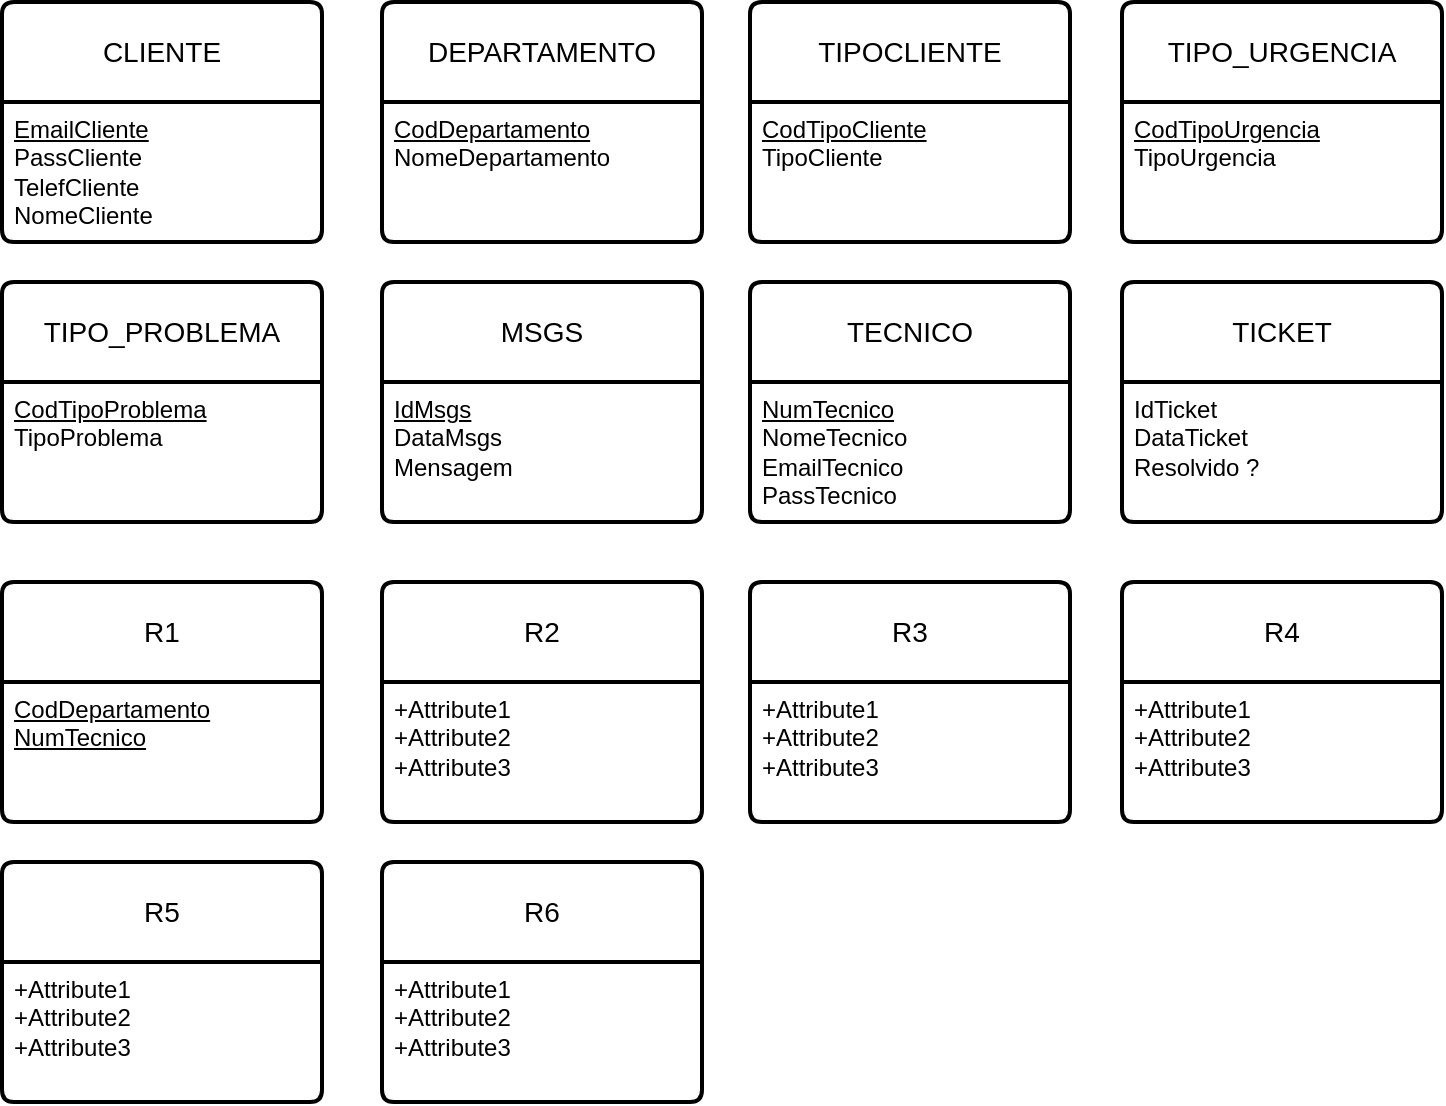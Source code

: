 <mxfile version="28.2.6">
  <diagram name="Página-1" id="vMQSSaTcYY6V1nrAZ7DE">
    <mxGraphModel dx="988" dy="629" grid="1" gridSize="10" guides="1" tooltips="1" connect="1" arrows="1" fold="1" page="1" pageScale="1" pageWidth="827" pageHeight="1169" math="0" shadow="0">
      <root>
        <mxCell id="0" />
        <mxCell id="1" parent="0" />
        <mxCell id="nOA6ALsSFVLYCcM8Q6eA-34" value="TICKET" style="swimlane;childLayout=stackLayout;horizontal=1;startSize=50;horizontalStack=0;rounded=1;fontSize=14;fontStyle=0;strokeWidth=2;resizeParent=0;resizeLast=1;shadow=0;dashed=0;align=center;arcSize=4;whiteSpace=wrap;html=1;" vertex="1" parent="1">
          <mxGeometry x="600" y="220" width="160" height="120" as="geometry" />
        </mxCell>
        <mxCell id="nOA6ALsSFVLYCcM8Q6eA-35" value="IdTicket&lt;div&gt;DataTicket&lt;/div&gt;&lt;div&gt;Resolvido ?&lt;/div&gt;" style="align=left;strokeColor=none;fillColor=none;spacingLeft=4;spacingRight=4;fontSize=12;verticalAlign=top;resizable=0;rotatable=0;part=1;html=1;whiteSpace=wrap;" vertex="1" parent="nOA6ALsSFVLYCcM8Q6eA-34">
          <mxGeometry y="50" width="160" height="70" as="geometry" />
        </mxCell>
        <mxCell id="nOA6ALsSFVLYCcM8Q6eA-36" value="TECNICO" style="swimlane;childLayout=stackLayout;horizontal=1;startSize=50;horizontalStack=0;rounded=1;fontSize=14;fontStyle=0;strokeWidth=2;resizeParent=0;resizeLast=1;shadow=0;dashed=0;align=center;arcSize=4;whiteSpace=wrap;html=1;" vertex="1" parent="1">
          <mxGeometry x="414" y="220" width="160" height="120" as="geometry" />
        </mxCell>
        <mxCell id="nOA6ALsSFVLYCcM8Q6eA-37" value="&lt;u&gt;NumTecnico&lt;/u&gt;&lt;div&gt;NomeTecnico&lt;/div&gt;&lt;div&gt;EmailTecnico&lt;/div&gt;&lt;div&gt;PassTecnico&lt;/div&gt;" style="align=left;strokeColor=none;fillColor=none;spacingLeft=4;spacingRight=4;fontSize=12;verticalAlign=top;resizable=0;rotatable=0;part=1;html=1;whiteSpace=wrap;" vertex="1" parent="nOA6ALsSFVLYCcM8Q6eA-36">
          <mxGeometry y="50" width="160" height="70" as="geometry" />
        </mxCell>
        <mxCell id="nOA6ALsSFVLYCcM8Q6eA-38" value="MSGS" style="swimlane;childLayout=stackLayout;horizontal=1;startSize=50;horizontalStack=0;rounded=1;fontSize=14;fontStyle=0;strokeWidth=2;resizeParent=0;resizeLast=1;shadow=0;dashed=0;align=center;arcSize=4;whiteSpace=wrap;html=1;" vertex="1" parent="1">
          <mxGeometry x="230" y="220" width="160" height="120" as="geometry" />
        </mxCell>
        <mxCell id="nOA6ALsSFVLYCcM8Q6eA-39" value="&lt;u&gt;IdMsgs&lt;/u&gt;&lt;div&gt;DataMsgs&lt;/div&gt;&lt;div&gt;Mensagem&lt;/div&gt;" style="align=left;strokeColor=none;fillColor=none;spacingLeft=4;spacingRight=4;fontSize=12;verticalAlign=top;resizable=0;rotatable=0;part=1;html=1;whiteSpace=wrap;" vertex="1" parent="nOA6ALsSFVLYCcM8Q6eA-38">
          <mxGeometry y="50" width="160" height="70" as="geometry" />
        </mxCell>
        <mxCell id="nOA6ALsSFVLYCcM8Q6eA-40" value="TIPO_PROBLEMA" style="swimlane;childLayout=stackLayout;horizontal=1;startSize=50;horizontalStack=0;rounded=1;fontSize=14;fontStyle=0;strokeWidth=2;resizeParent=0;resizeLast=1;shadow=0;dashed=0;align=center;arcSize=4;whiteSpace=wrap;html=1;" vertex="1" parent="1">
          <mxGeometry x="40" y="220" width="160" height="120" as="geometry" />
        </mxCell>
        <mxCell id="nOA6ALsSFVLYCcM8Q6eA-41" value="&lt;u&gt;CodTipoProblema&lt;/u&gt;&lt;div&gt;TipoProblema&lt;/div&gt;" style="align=left;strokeColor=none;fillColor=none;spacingLeft=4;spacingRight=4;fontSize=12;verticalAlign=top;resizable=0;rotatable=0;part=1;html=1;whiteSpace=wrap;" vertex="1" parent="nOA6ALsSFVLYCcM8Q6eA-40">
          <mxGeometry y="50" width="160" height="70" as="geometry" />
        </mxCell>
        <mxCell id="nOA6ALsSFVLYCcM8Q6eA-42" value="TIPO_URGENCIA" style="swimlane;childLayout=stackLayout;horizontal=1;startSize=50;horizontalStack=0;rounded=1;fontSize=14;fontStyle=0;strokeWidth=2;resizeParent=0;resizeLast=1;shadow=0;dashed=0;align=center;arcSize=4;whiteSpace=wrap;html=1;" vertex="1" parent="1">
          <mxGeometry x="600" y="80" width="160" height="120" as="geometry" />
        </mxCell>
        <mxCell id="nOA6ALsSFVLYCcM8Q6eA-43" value="&lt;u&gt;CodTipoUrgencia&lt;/u&gt;&lt;div&gt;TipoUrgencia&lt;/div&gt;" style="align=left;strokeColor=none;fillColor=none;spacingLeft=4;spacingRight=4;fontSize=12;verticalAlign=top;resizable=0;rotatable=0;part=1;html=1;whiteSpace=wrap;" vertex="1" parent="nOA6ALsSFVLYCcM8Q6eA-42">
          <mxGeometry y="50" width="160" height="70" as="geometry" />
        </mxCell>
        <mxCell id="nOA6ALsSFVLYCcM8Q6eA-44" value="TIPOCLIENTE" style="swimlane;childLayout=stackLayout;horizontal=1;startSize=50;horizontalStack=0;rounded=1;fontSize=14;fontStyle=0;strokeWidth=2;resizeParent=0;resizeLast=1;shadow=0;dashed=0;align=center;arcSize=4;whiteSpace=wrap;html=1;" vertex="1" parent="1">
          <mxGeometry x="414" y="80" width="160" height="120" as="geometry" />
        </mxCell>
        <mxCell id="nOA6ALsSFVLYCcM8Q6eA-45" value="&lt;u&gt;CodTipoCliente&lt;/u&gt;&lt;div&gt;TipoCliente&lt;/div&gt;" style="align=left;strokeColor=none;fillColor=none;spacingLeft=4;spacingRight=4;fontSize=12;verticalAlign=top;resizable=0;rotatable=0;part=1;html=1;whiteSpace=wrap;" vertex="1" parent="nOA6ALsSFVLYCcM8Q6eA-44">
          <mxGeometry y="50" width="160" height="70" as="geometry" />
        </mxCell>
        <mxCell id="nOA6ALsSFVLYCcM8Q6eA-46" value="DEPARTAMENTO" style="swimlane;childLayout=stackLayout;horizontal=1;startSize=50;horizontalStack=0;rounded=1;fontSize=14;fontStyle=0;strokeWidth=2;resizeParent=0;resizeLast=1;shadow=0;dashed=0;align=center;arcSize=4;whiteSpace=wrap;html=1;" vertex="1" parent="1">
          <mxGeometry x="230" y="80" width="160" height="120" as="geometry" />
        </mxCell>
        <mxCell id="nOA6ALsSFVLYCcM8Q6eA-47" value="&lt;u&gt;CodDepartamento&lt;/u&gt;&lt;div&gt;NomeDepartamento&lt;/div&gt;" style="align=left;strokeColor=none;fillColor=none;spacingLeft=4;spacingRight=4;fontSize=12;verticalAlign=top;resizable=0;rotatable=0;part=1;html=1;whiteSpace=wrap;" vertex="1" parent="nOA6ALsSFVLYCcM8Q6eA-46">
          <mxGeometry y="50" width="160" height="70" as="geometry" />
        </mxCell>
        <mxCell id="nOA6ALsSFVLYCcM8Q6eA-48" value="CLIENTE" style="swimlane;childLayout=stackLayout;horizontal=1;startSize=50;horizontalStack=0;rounded=1;fontSize=14;fontStyle=0;strokeWidth=2;resizeParent=0;resizeLast=1;shadow=0;dashed=0;align=center;arcSize=4;whiteSpace=wrap;html=1;" vertex="1" parent="1">
          <mxGeometry x="40" y="80" width="160" height="120" as="geometry" />
        </mxCell>
        <mxCell id="nOA6ALsSFVLYCcM8Q6eA-49" value="&lt;u&gt;EmailCliente&lt;/u&gt;&lt;div&gt;PassCliente&lt;/div&gt;&lt;div&gt;TelefCliente&lt;/div&gt;&lt;div&gt;NomeCliente&lt;br&gt;&lt;div&gt;&lt;br&gt;&lt;/div&gt;&lt;/div&gt;" style="align=left;strokeColor=none;fillColor=none;spacingLeft=4;spacingRight=4;fontSize=12;verticalAlign=top;resizable=0;rotatable=0;part=1;html=1;whiteSpace=wrap;" vertex="1" parent="nOA6ALsSFVLYCcM8Q6eA-48">
          <mxGeometry y="50" width="160" height="70" as="geometry" />
        </mxCell>
        <mxCell id="nOA6ALsSFVLYCcM8Q6eA-50" value="R3" style="swimlane;childLayout=stackLayout;horizontal=1;startSize=50;horizontalStack=0;rounded=1;fontSize=14;fontStyle=0;strokeWidth=2;resizeParent=0;resizeLast=1;shadow=0;dashed=0;align=center;arcSize=4;whiteSpace=wrap;html=1;" vertex="1" parent="1">
          <mxGeometry x="414" y="370" width="160" height="120" as="geometry" />
        </mxCell>
        <mxCell id="nOA6ALsSFVLYCcM8Q6eA-51" value="+Attribute1&#xa;+Attribute2&#xa;+Attribute3" style="align=left;strokeColor=none;fillColor=none;spacingLeft=4;spacingRight=4;fontSize=12;verticalAlign=top;resizable=0;rotatable=0;part=1;html=1;whiteSpace=wrap;" vertex="1" parent="nOA6ALsSFVLYCcM8Q6eA-50">
          <mxGeometry y="50" width="160" height="70" as="geometry" />
        </mxCell>
        <mxCell id="nOA6ALsSFVLYCcM8Q6eA-54" value="R6" style="swimlane;childLayout=stackLayout;horizontal=1;startSize=50;horizontalStack=0;rounded=1;fontSize=14;fontStyle=0;strokeWidth=2;resizeParent=0;resizeLast=1;shadow=0;dashed=0;align=center;arcSize=4;whiteSpace=wrap;html=1;" vertex="1" parent="1">
          <mxGeometry x="230" y="510" width="160" height="120" as="geometry" />
        </mxCell>
        <mxCell id="nOA6ALsSFVLYCcM8Q6eA-55" value="+Attribute1&#xa;+Attribute2&#xa;+Attribute3" style="align=left;strokeColor=none;fillColor=none;spacingLeft=4;spacingRight=4;fontSize=12;verticalAlign=top;resizable=0;rotatable=0;part=1;html=1;whiteSpace=wrap;" vertex="1" parent="nOA6ALsSFVLYCcM8Q6eA-54">
          <mxGeometry y="50" width="160" height="70" as="geometry" />
        </mxCell>
        <mxCell id="nOA6ALsSFVLYCcM8Q6eA-56" value="R5" style="swimlane;childLayout=stackLayout;horizontal=1;startSize=50;horizontalStack=0;rounded=1;fontSize=14;fontStyle=0;strokeWidth=2;resizeParent=0;resizeLast=1;shadow=0;dashed=0;align=center;arcSize=4;whiteSpace=wrap;html=1;" vertex="1" parent="1">
          <mxGeometry x="40" y="510" width="160" height="120" as="geometry" />
        </mxCell>
        <mxCell id="nOA6ALsSFVLYCcM8Q6eA-57" value="+Attribute1&#xa;+Attribute2&#xa;+Attribute3" style="align=left;strokeColor=none;fillColor=none;spacingLeft=4;spacingRight=4;fontSize=12;verticalAlign=top;resizable=0;rotatable=0;part=1;html=1;whiteSpace=wrap;" vertex="1" parent="nOA6ALsSFVLYCcM8Q6eA-56">
          <mxGeometry y="50" width="160" height="70" as="geometry" />
        </mxCell>
        <mxCell id="nOA6ALsSFVLYCcM8Q6eA-58" value="R4" style="swimlane;childLayout=stackLayout;horizontal=1;startSize=50;horizontalStack=0;rounded=1;fontSize=14;fontStyle=0;strokeWidth=2;resizeParent=0;resizeLast=1;shadow=0;dashed=0;align=center;arcSize=4;whiteSpace=wrap;html=1;" vertex="1" parent="1">
          <mxGeometry x="600" y="370" width="160" height="120" as="geometry" />
        </mxCell>
        <mxCell id="nOA6ALsSFVLYCcM8Q6eA-59" value="+Attribute1&#xa;+Attribute2&#xa;+Attribute3" style="align=left;strokeColor=none;fillColor=none;spacingLeft=4;spacingRight=4;fontSize=12;verticalAlign=top;resizable=0;rotatable=0;part=1;html=1;whiteSpace=wrap;" vertex="1" parent="nOA6ALsSFVLYCcM8Q6eA-58">
          <mxGeometry y="50" width="160" height="70" as="geometry" />
        </mxCell>
        <mxCell id="nOA6ALsSFVLYCcM8Q6eA-60" value="R2" style="swimlane;childLayout=stackLayout;horizontal=1;startSize=50;horizontalStack=0;rounded=1;fontSize=14;fontStyle=0;strokeWidth=2;resizeParent=0;resizeLast=1;shadow=0;dashed=0;align=center;arcSize=4;whiteSpace=wrap;html=1;" vertex="1" parent="1">
          <mxGeometry x="230" y="370" width="160" height="120" as="geometry" />
        </mxCell>
        <mxCell id="nOA6ALsSFVLYCcM8Q6eA-61" value="+Attribute1&#xa;+Attribute2&#xa;+Attribute3" style="align=left;strokeColor=none;fillColor=none;spacingLeft=4;spacingRight=4;fontSize=12;verticalAlign=top;resizable=0;rotatable=0;part=1;html=1;whiteSpace=wrap;" vertex="1" parent="nOA6ALsSFVLYCcM8Q6eA-60">
          <mxGeometry y="50" width="160" height="70" as="geometry" />
        </mxCell>
        <mxCell id="nOA6ALsSFVLYCcM8Q6eA-62" value="R1" style="swimlane;childLayout=stackLayout;horizontal=1;startSize=50;horizontalStack=0;rounded=1;fontSize=14;fontStyle=0;strokeWidth=2;resizeParent=0;resizeLast=1;shadow=0;dashed=0;align=center;arcSize=4;whiteSpace=wrap;html=1;" vertex="1" parent="1">
          <mxGeometry x="40" y="370" width="160" height="120" as="geometry" />
        </mxCell>
        <mxCell id="nOA6ALsSFVLYCcM8Q6eA-63" value="&lt;span style=&quot;text-align: center; text-decoration-line: underline;&quot;&gt;CodDepartamento&lt;/span&gt;&lt;div&gt;&lt;span style=&quot;text-align: center; text-decoration-line: underline;&quot;&gt;NumTecnico&lt;/span&gt;&lt;span style=&quot;text-align: center; text-decoration-line: underline;&quot;&gt;&lt;/span&gt;&lt;/div&gt;" style="align=left;strokeColor=none;fillColor=none;spacingLeft=4;spacingRight=4;fontSize=12;verticalAlign=top;resizable=0;rotatable=0;part=1;html=1;whiteSpace=wrap;" vertex="1" parent="nOA6ALsSFVLYCcM8Q6eA-62">
          <mxGeometry y="50" width="160" height="70" as="geometry" />
        </mxCell>
      </root>
    </mxGraphModel>
  </diagram>
</mxfile>

